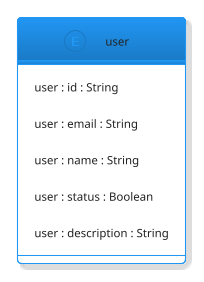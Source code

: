 @startuml
!theme materia-outline
skinparam componentStyle uml1
skinparam linetype polyline

skinparam interfaceBackgroundColor #white
skinparam interfaceBorderColor #DodgerBlue
skinparam interfaceBorderThickness 2

skinparam arrowLollipopColor #White

entity "user" as e01 {

user : id : String
user : email : String
user : name : String
user : status : Boolean
user : description : String
}
@enduml